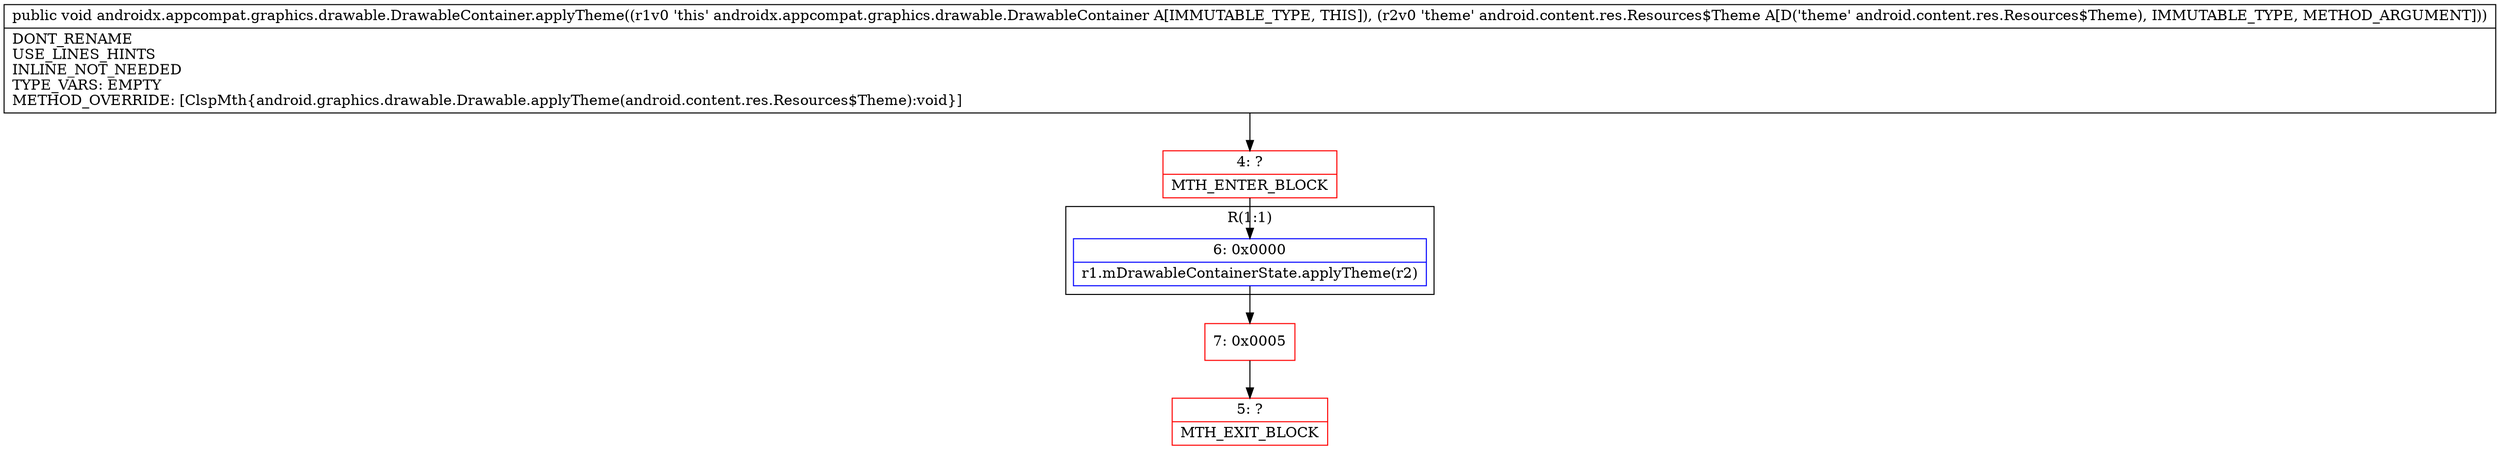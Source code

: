 digraph "CFG forandroidx.appcompat.graphics.drawable.DrawableContainer.applyTheme(Landroid\/content\/res\/Resources$Theme;)V" {
subgraph cluster_Region_1233972075 {
label = "R(1:1)";
node [shape=record,color=blue];
Node_6 [shape=record,label="{6\:\ 0x0000|r1.mDrawableContainerState.applyTheme(r2)\l}"];
}
Node_4 [shape=record,color=red,label="{4\:\ ?|MTH_ENTER_BLOCK\l}"];
Node_7 [shape=record,color=red,label="{7\:\ 0x0005}"];
Node_5 [shape=record,color=red,label="{5\:\ ?|MTH_EXIT_BLOCK\l}"];
MethodNode[shape=record,label="{public void androidx.appcompat.graphics.drawable.DrawableContainer.applyTheme((r1v0 'this' androidx.appcompat.graphics.drawable.DrawableContainer A[IMMUTABLE_TYPE, THIS]), (r2v0 'theme' android.content.res.Resources$Theme A[D('theme' android.content.res.Resources$Theme), IMMUTABLE_TYPE, METHOD_ARGUMENT]))  | DONT_RENAME\lUSE_LINES_HINTS\lINLINE_NOT_NEEDED\lTYPE_VARS: EMPTY\lMETHOD_OVERRIDE: [ClspMth\{android.graphics.drawable.Drawable.applyTheme(android.content.res.Resources$Theme):void\}]\l}"];
MethodNode -> Node_4;Node_6 -> Node_7;
Node_4 -> Node_6;
Node_7 -> Node_5;
}

